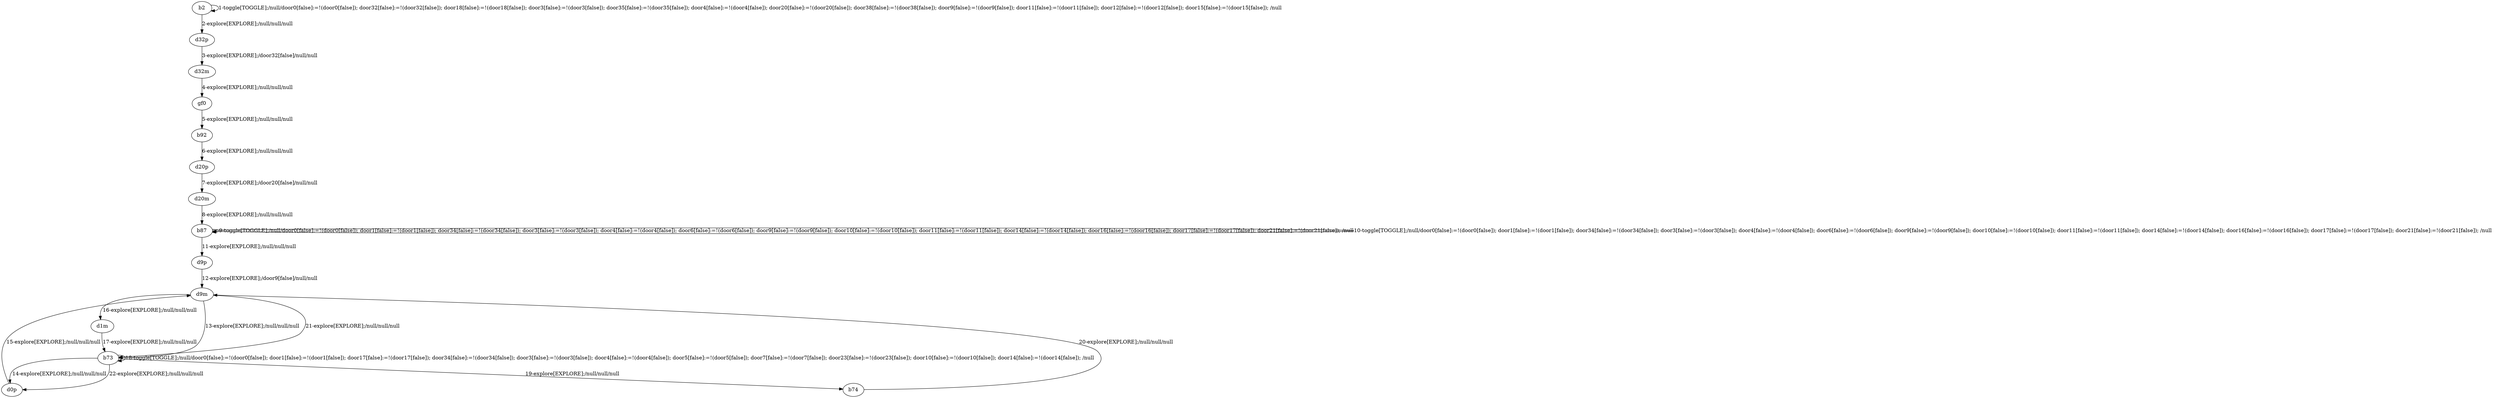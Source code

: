 # Total number of goals covered by this test: 1
# d1m --> b73

digraph g {
"b2" -> "b2" [label = "1-toggle[TOGGLE];/null/door0[false]:=!(door0[false]); door32[false]:=!(door32[false]); door18[false]:=!(door18[false]); door3[false]:=!(door3[false]); door35[false]:=!(door35[false]); door4[false]:=!(door4[false]); door20[false]:=!(door20[false]); door38[false]:=!(door38[false]); door9[false]:=!(door9[false]); door11[false]:=!(door11[false]); door12[false]:=!(door12[false]); door15[false]:=!(door15[false]); /null"];
"b2" -> "d32p" [label = "2-explore[EXPLORE];/null/null/null"];
"d32p" -> "d32m" [label = "3-explore[EXPLORE];/door32[false]/null/null"];
"d32m" -> "gf0" [label = "4-explore[EXPLORE];/null/null/null"];
"gf0" -> "b92" [label = "5-explore[EXPLORE];/null/null/null"];
"b92" -> "d20p" [label = "6-explore[EXPLORE];/null/null/null"];
"d20p" -> "d20m" [label = "7-explore[EXPLORE];/door20[false]/null/null"];
"d20m" -> "b87" [label = "8-explore[EXPLORE];/null/null/null"];
"b87" -> "b87" [label = "9-toggle[TOGGLE];/null/door0[false]:=!(door0[false]); door1[false]:=!(door1[false]); door34[false]:=!(door34[false]); door3[false]:=!(door3[false]); door4[false]:=!(door4[false]); door6[false]:=!(door6[false]); door9[false]:=!(door9[false]); door10[false]:=!(door10[false]); door11[false]:=!(door11[false]); door14[false]:=!(door14[false]); door16[false]:=!(door16[false]); door17[false]:=!(door17[false]); door21[false]:=!(door21[false]); /null"];
"b87" -> "b87" [label = "10-toggle[TOGGLE];/null/door0[false]:=!(door0[false]); door1[false]:=!(door1[false]); door34[false]:=!(door34[false]); door3[false]:=!(door3[false]); door4[false]:=!(door4[false]); door6[false]:=!(door6[false]); door9[false]:=!(door9[false]); door10[false]:=!(door10[false]); door11[false]:=!(door11[false]); door14[false]:=!(door14[false]); door16[false]:=!(door16[false]); door17[false]:=!(door17[false]); door21[false]:=!(door21[false]); /null"];
"b87" -> "d9p" [label = "11-explore[EXPLORE];/null/null/null"];
"d9p" -> "d9m" [label = "12-explore[EXPLORE];/door9[false]/null/null"];
"d9m" -> "b73" [label = "13-explore[EXPLORE];/null/null/null"];
"b73" -> "d0p" [label = "14-explore[EXPLORE];/null/null/null"];
"d0p" -> "d9m" [label = "15-explore[EXPLORE];/null/null/null"];
"d9m" -> "d1m" [label = "16-explore[EXPLORE];/null/null/null"];
"d1m" -> "b73" [label = "17-explore[EXPLORE];/null/null/null"];
"b73" -> "b73" [label = "18-toggle[TOGGLE];/null/door0[false]:=!(door0[false]); door1[false]:=!(door1[false]); door17[false]:=!(door17[false]); door34[false]:=!(door34[false]); door3[false]:=!(door3[false]); door4[false]:=!(door4[false]); door5[false]:=!(door5[false]); door7[false]:=!(door7[false]); door23[false]:=!(door23[false]); door10[false]:=!(door10[false]); door14[false]:=!(door14[false]); /null"];
"b73" -> "b74" [label = "19-explore[EXPLORE];/null/null/null"];
"b74" -> "d9m" [label = "20-explore[EXPLORE];/null/null/null"];
"d9m" -> "b73" [label = "21-explore[EXPLORE];/null/null/null"];
"b73" -> "d0p" [label = "22-explore[EXPLORE];/null/null/null"];
}